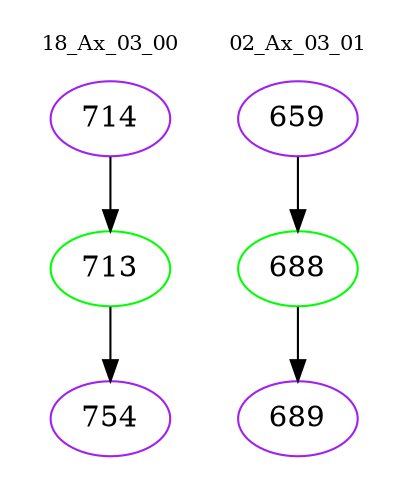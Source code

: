 digraph{
subgraph cluster_0 {
color = white
label = "18_Ax_03_00";
fontsize=10;
T0_714 [label="714", color="purple"]
T0_714 -> T0_713 [color="black"]
T0_713 [label="713", color="green"]
T0_713 -> T0_754 [color="black"]
T0_754 [label="754", color="purple"]
}
subgraph cluster_1 {
color = white
label = "02_Ax_03_01";
fontsize=10;
T1_659 [label="659", color="purple"]
T1_659 -> T1_688 [color="black"]
T1_688 [label="688", color="green"]
T1_688 -> T1_689 [color="black"]
T1_689 [label="689", color="purple"]
}
}
